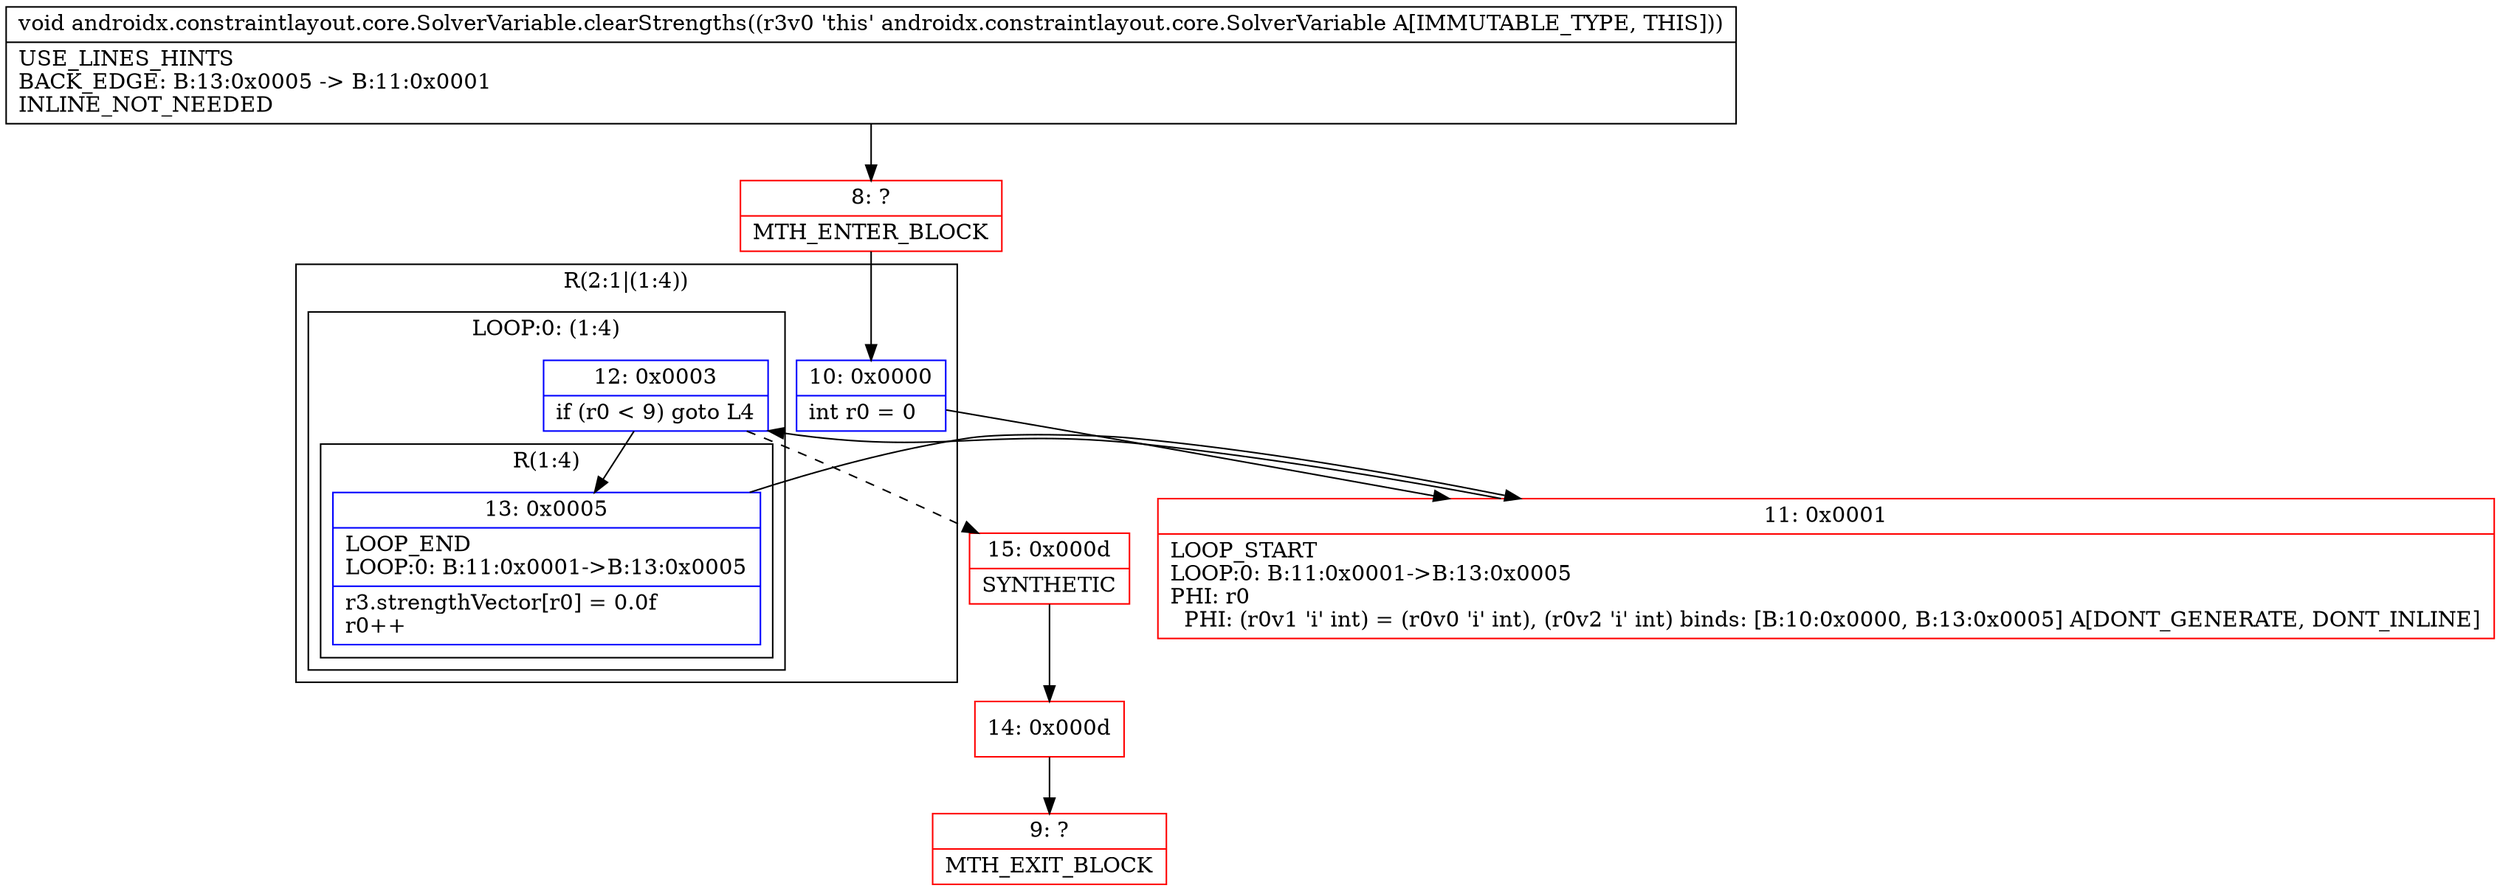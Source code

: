 digraph "CFG forandroidx.constraintlayout.core.SolverVariable.clearStrengths()V" {
subgraph cluster_Region_1166900926 {
label = "R(2:1|(1:4))";
node [shape=record,color=blue];
Node_10 [shape=record,label="{10\:\ 0x0000|int r0 = 0\l}"];
subgraph cluster_LoopRegion_2055326422 {
label = "LOOP:0: (1:4)";
node [shape=record,color=blue];
Node_12 [shape=record,label="{12\:\ 0x0003|if (r0 \< 9) goto L4\l}"];
subgraph cluster_Region_1254292438 {
label = "R(1:4)";
node [shape=record,color=blue];
Node_13 [shape=record,label="{13\:\ 0x0005|LOOP_END\lLOOP:0: B:11:0x0001\-\>B:13:0x0005\l|r3.strengthVector[r0] = 0.0f\lr0++\l}"];
}
}
}
Node_8 [shape=record,color=red,label="{8\:\ ?|MTH_ENTER_BLOCK\l}"];
Node_11 [shape=record,color=red,label="{11\:\ 0x0001|LOOP_START\lLOOP:0: B:11:0x0001\-\>B:13:0x0005\lPHI: r0 \l  PHI: (r0v1 'i' int) = (r0v0 'i' int), (r0v2 'i' int) binds: [B:10:0x0000, B:13:0x0005] A[DONT_GENERATE, DONT_INLINE]\l}"];
Node_15 [shape=record,color=red,label="{15\:\ 0x000d|SYNTHETIC\l}"];
Node_14 [shape=record,color=red,label="{14\:\ 0x000d}"];
Node_9 [shape=record,color=red,label="{9\:\ ?|MTH_EXIT_BLOCK\l}"];
MethodNode[shape=record,label="{void androidx.constraintlayout.core.SolverVariable.clearStrengths((r3v0 'this' androidx.constraintlayout.core.SolverVariable A[IMMUTABLE_TYPE, THIS]))  | USE_LINES_HINTS\lBACK_EDGE: B:13:0x0005 \-\> B:11:0x0001\lINLINE_NOT_NEEDED\l}"];
MethodNode -> Node_8;Node_10 -> Node_11;
Node_12 -> Node_13;
Node_12 -> Node_15[style=dashed];
Node_13 -> Node_11;
Node_8 -> Node_10;
Node_11 -> Node_12;
Node_15 -> Node_14;
Node_14 -> Node_9;
}

